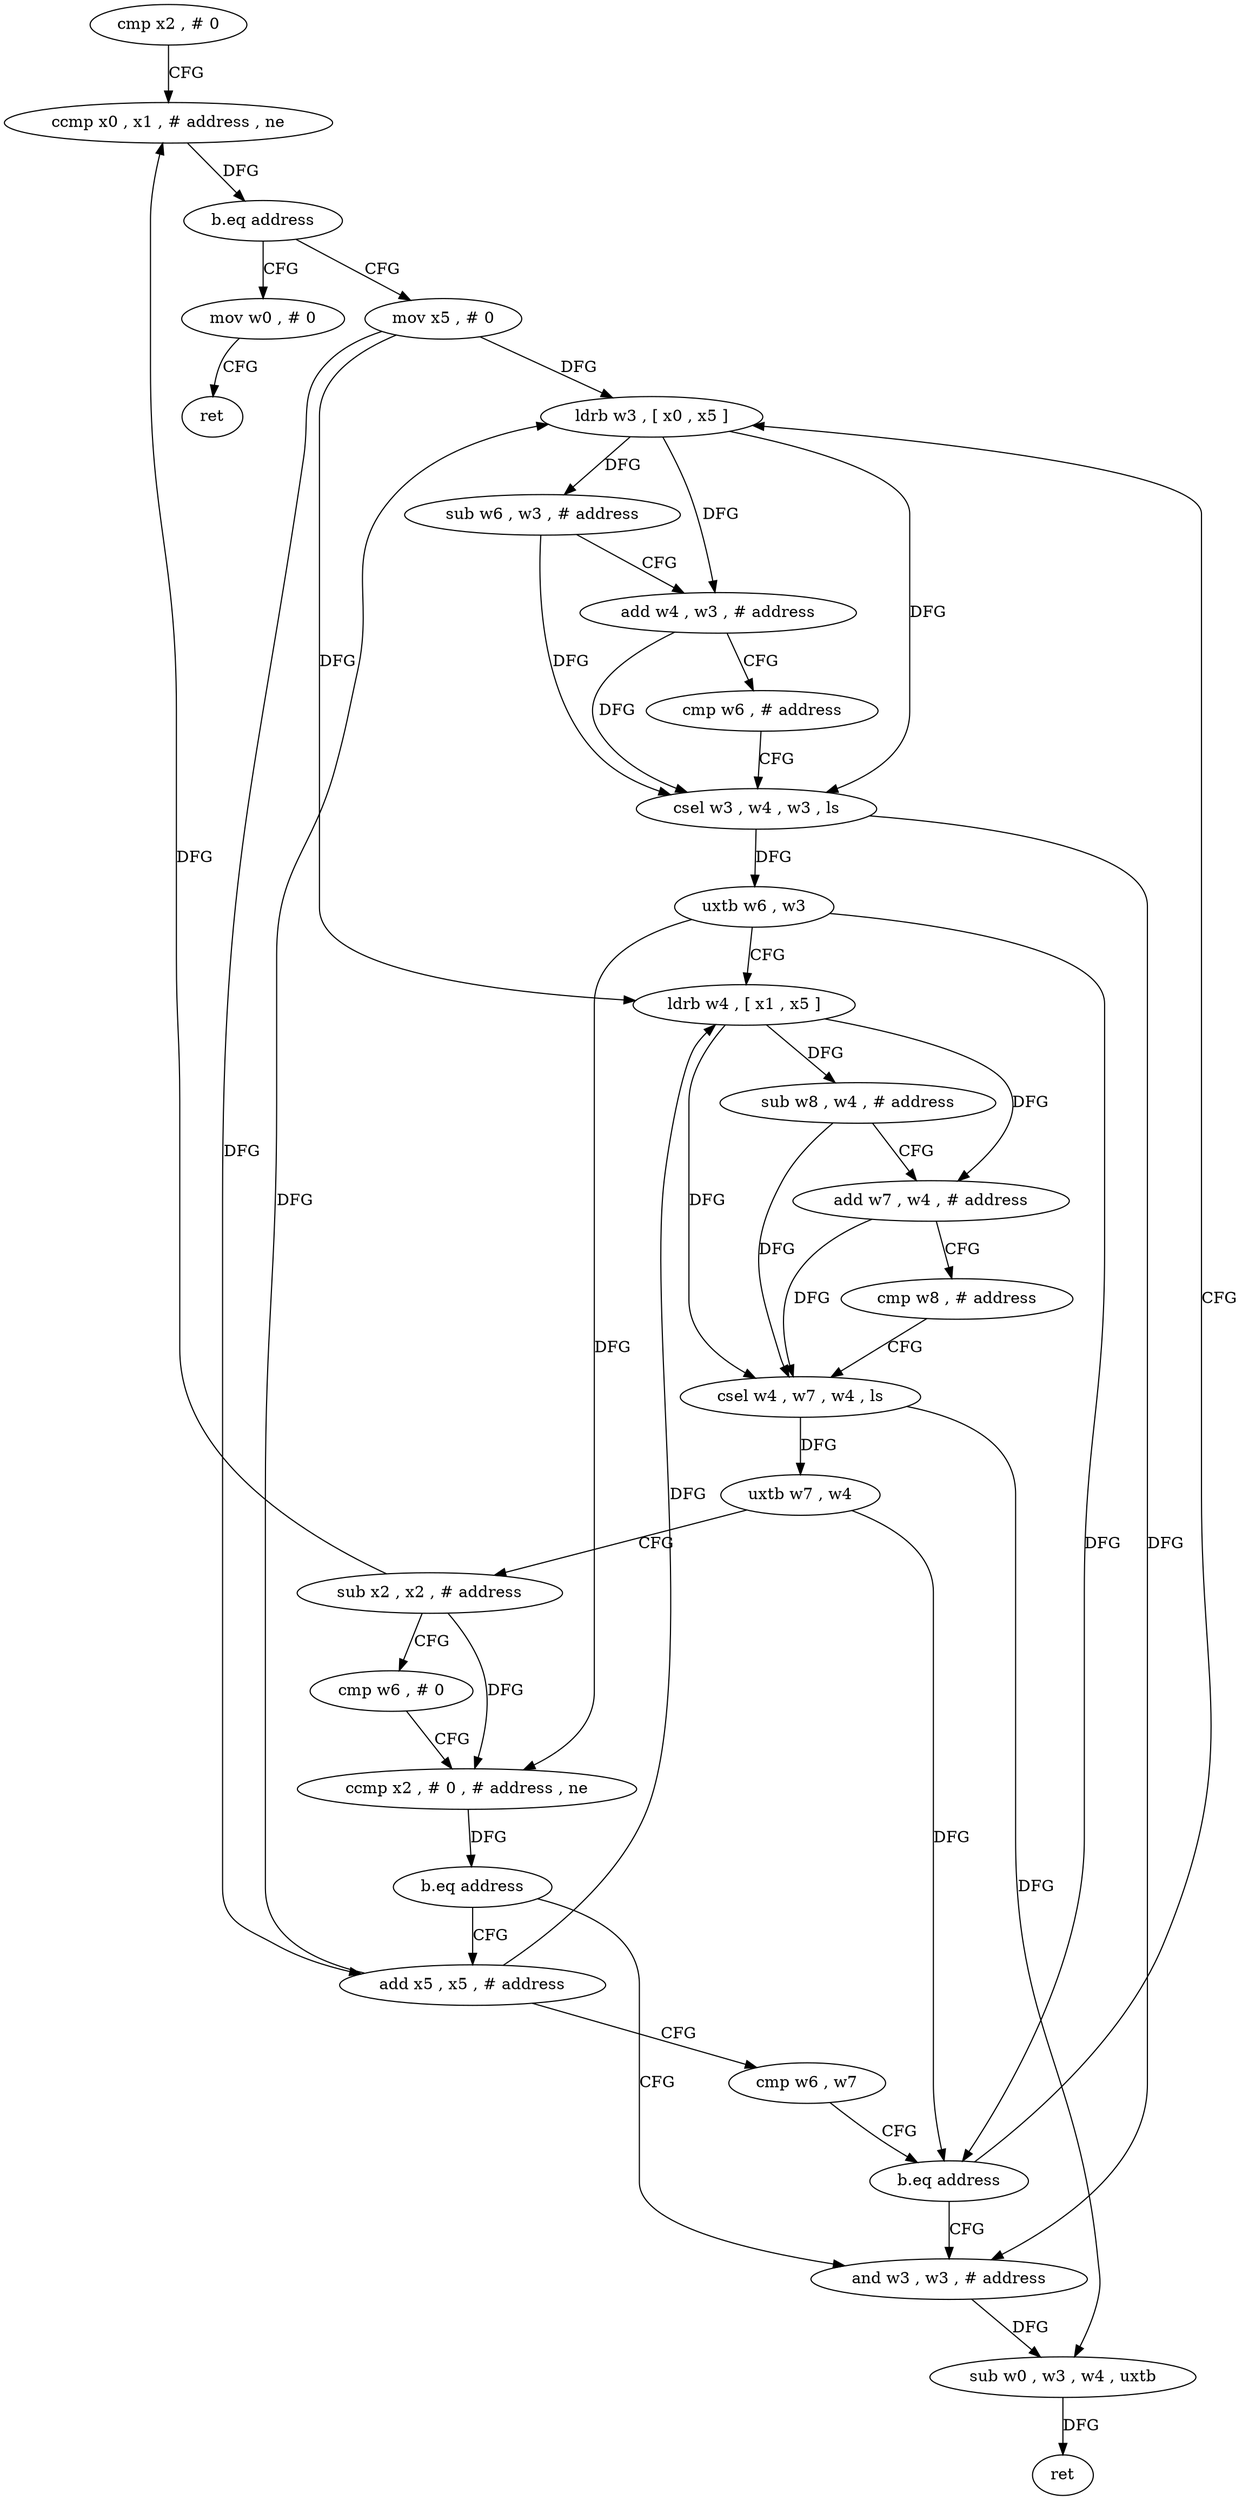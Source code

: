 digraph "func" {
"158256" [label = "cmp x2 , # 0" ]
"158260" [label = "ccmp x0 , x1 , # address , ne" ]
"158264" [label = "b.eq address" ]
"158360" [label = "mov w0 , # 0" ]
"158268" [label = "mov x5 , # 0" ]
"158364" [label = "ret" ]
"158272" [label = "ldrb w3 , [ x0 , x5 ]" ]
"158348" [label = "and w3 , w3 , # address" ]
"158352" [label = "sub w0 , w3 , w4 , uxtb" ]
"158356" [label = "ret" ]
"158336" [label = "add x5 , x5 , # address" ]
"158340" [label = "cmp w6 , w7" ]
"158344" [label = "b.eq address" ]
"158276" [label = "sub w6 , w3 , # address" ]
"158280" [label = "add w4 , w3 , # address" ]
"158284" [label = "cmp w6 , # address" ]
"158288" [label = "csel w3 , w4 , w3 , ls" ]
"158292" [label = "uxtb w6 , w3" ]
"158296" [label = "ldrb w4 , [ x1 , x5 ]" ]
"158300" [label = "sub w8 , w4 , # address" ]
"158304" [label = "add w7 , w4 , # address" ]
"158308" [label = "cmp w8 , # address" ]
"158312" [label = "csel w4 , w7 , w4 , ls" ]
"158316" [label = "uxtb w7 , w4" ]
"158320" [label = "sub x2 , x2 , # address" ]
"158324" [label = "cmp w6 , # 0" ]
"158328" [label = "ccmp x2 , # 0 , # address , ne" ]
"158332" [label = "b.eq address" ]
"158256" -> "158260" [ label = "CFG" ]
"158260" -> "158264" [ label = "DFG" ]
"158264" -> "158360" [ label = "CFG" ]
"158264" -> "158268" [ label = "CFG" ]
"158360" -> "158364" [ label = "CFG" ]
"158268" -> "158272" [ label = "DFG" ]
"158268" -> "158296" [ label = "DFG" ]
"158268" -> "158336" [ label = "DFG" ]
"158272" -> "158276" [ label = "DFG" ]
"158272" -> "158280" [ label = "DFG" ]
"158272" -> "158288" [ label = "DFG" ]
"158348" -> "158352" [ label = "DFG" ]
"158352" -> "158356" [ label = "DFG" ]
"158336" -> "158340" [ label = "CFG" ]
"158336" -> "158272" [ label = "DFG" ]
"158336" -> "158296" [ label = "DFG" ]
"158340" -> "158344" [ label = "CFG" ]
"158344" -> "158272" [ label = "CFG" ]
"158344" -> "158348" [ label = "CFG" ]
"158276" -> "158280" [ label = "CFG" ]
"158276" -> "158288" [ label = "DFG" ]
"158280" -> "158284" [ label = "CFG" ]
"158280" -> "158288" [ label = "DFG" ]
"158284" -> "158288" [ label = "CFG" ]
"158288" -> "158292" [ label = "DFG" ]
"158288" -> "158348" [ label = "DFG" ]
"158292" -> "158296" [ label = "CFG" ]
"158292" -> "158328" [ label = "DFG" ]
"158292" -> "158344" [ label = "DFG" ]
"158296" -> "158300" [ label = "DFG" ]
"158296" -> "158304" [ label = "DFG" ]
"158296" -> "158312" [ label = "DFG" ]
"158300" -> "158304" [ label = "CFG" ]
"158300" -> "158312" [ label = "DFG" ]
"158304" -> "158308" [ label = "CFG" ]
"158304" -> "158312" [ label = "DFG" ]
"158308" -> "158312" [ label = "CFG" ]
"158312" -> "158316" [ label = "DFG" ]
"158312" -> "158352" [ label = "DFG" ]
"158316" -> "158320" [ label = "CFG" ]
"158316" -> "158344" [ label = "DFG" ]
"158320" -> "158324" [ label = "CFG" ]
"158320" -> "158260" [ label = "DFG" ]
"158320" -> "158328" [ label = "DFG" ]
"158324" -> "158328" [ label = "CFG" ]
"158328" -> "158332" [ label = "DFG" ]
"158332" -> "158348" [ label = "CFG" ]
"158332" -> "158336" [ label = "CFG" ]
}
